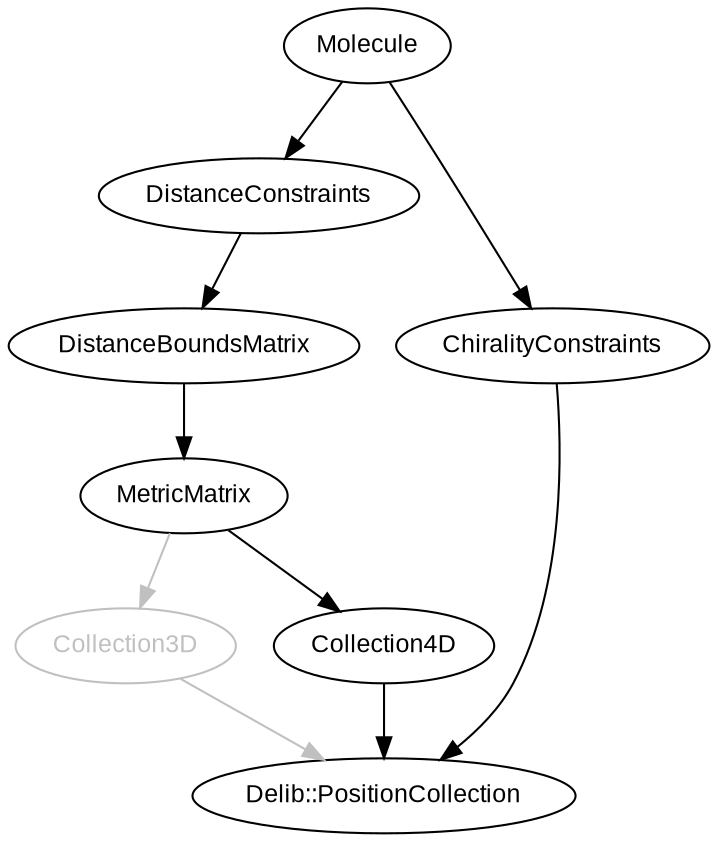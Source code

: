 digraph G {
  graph [fontname = "Arial", fontsize=12];
  node [fontname = "Arial", fontsize=12];
  edge [fontname = "Arial"];

  /*subgraph cluster_0 {
    label = "Molecule";
    "optional<Delib::PositionCollection>" -> "Molecule";
    "Delib::ElementTypeCollection" -> "Molecule";
    "AdjacencyList" -> "Molecule";
    "EdgeList" -> "Molecule";
    "StereocenterList" -> "Molecule";
  }*/
  "Collection3D" [color="gray", fontcolor="gray"];

  "Molecule" -> "DistanceConstraints";
  "Molecule" -> "ChiralityConstraints";
  "DistanceConstraints" -> "DistanceBoundsMatrix";
  "DistanceBoundsMatrix" -> "MetricMatrix";
  "MetricMatrix" -> "Collection4D";
  "MetricMatrix" -> "Collection3D" [color="gray"];
  "Collection4D" -> "Delib::PositionCollection";
  "Collection3D" -> "Delib::PositionCollection" [color="gray"];
  "ChiralityConstraints" -> "Delib::PositionCollection";
}
